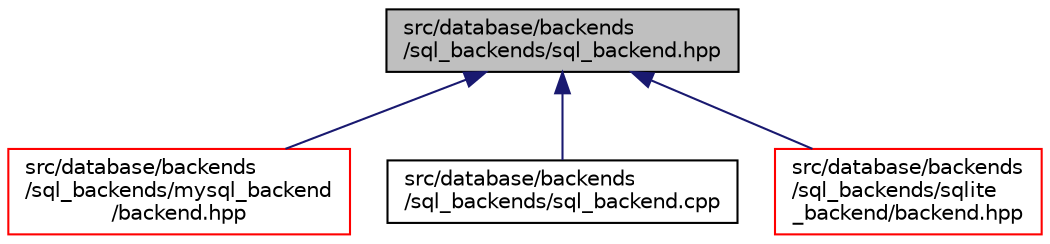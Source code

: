digraph "src/database/backends/sql_backends/sql_backend.hpp"
{
 // LATEX_PDF_SIZE
  edge [fontname="Helvetica",fontsize="10",labelfontname="Helvetica",labelfontsize="10"];
  node [fontname="Helvetica",fontsize="10",shape=record];
  Node1 [label="src/database/backends\l/sql_backends/sql_backend.hpp",height=0.2,width=0.4,color="black", fillcolor="grey75", style="filled", fontcolor="black",tooltip=" "];
  Node1 -> Node2 [dir="back",color="midnightblue",fontsize="10",style="solid",fontname="Helvetica"];
  Node2 [label="src/database/backends\l/sql_backends/mysql_backend\l/backend.hpp",height=0.2,width=0.4,color="red", fillcolor="white", style="filled",URL="$mysql__backend_2backend_8hpp.html",tooltip=" "];
  Node1 -> Node4 [dir="back",color="midnightblue",fontsize="10",style="solid",fontname="Helvetica"];
  Node4 [label="src/database/backends\l/sql_backends/sql_backend.cpp",height=0.2,width=0.4,color="black", fillcolor="white", style="filled",URL="$sql__backend_8cpp.html",tooltip=" "];
  Node1 -> Node5 [dir="back",color="midnightblue",fontsize="10",style="solid",fontname="Helvetica"];
  Node5 [label="src/database/backends\l/sql_backends/sqlite\l_backend/backend.hpp",height=0.2,width=0.4,color="red", fillcolor="white", style="filled",URL="$sqlite__backend_2backend_8hpp.html",tooltip=" "];
}

